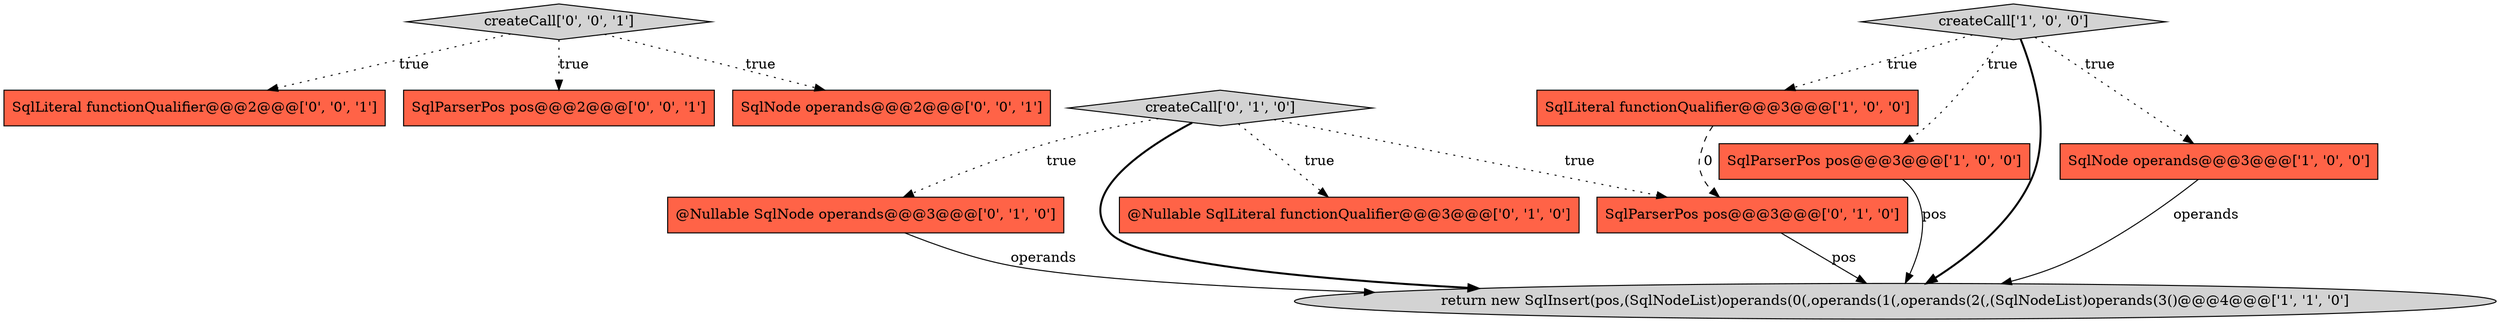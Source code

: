 digraph {
12 [style = filled, label = "SqlLiteral functionQualifier@@@2@@@['0', '0', '1']", fillcolor = tomato, shape = box image = "AAA0AAABBB3BBB"];
6 [style = filled, label = "createCall['0', '1', '0']", fillcolor = lightgray, shape = diamond image = "AAA0AAABBB2BBB"];
8 [style = filled, label = "SqlParserPos pos@@@3@@@['0', '1', '0']", fillcolor = tomato, shape = box image = "AAA1AAABBB2BBB"];
10 [style = filled, label = "SqlParserPos pos@@@2@@@['0', '0', '1']", fillcolor = tomato, shape = box image = "AAA0AAABBB3BBB"];
7 [style = filled, label = "@Nullable SqlNode operands@@@3@@@['0', '1', '0']", fillcolor = tomato, shape = box image = "AAA0AAABBB2BBB"];
9 [style = filled, label = "createCall['0', '0', '1']", fillcolor = lightgray, shape = diamond image = "AAA0AAABBB3BBB"];
11 [style = filled, label = "SqlNode operands@@@2@@@['0', '0', '1']", fillcolor = tomato, shape = box image = "AAA0AAABBB3BBB"];
3 [style = filled, label = "SqlParserPos pos@@@3@@@['1', '0', '0']", fillcolor = tomato, shape = box image = "AAA0AAABBB1BBB"];
2 [style = filled, label = "return new SqlInsert(pos,(SqlNodeList)operands(0(,operands(1(,operands(2(,(SqlNodeList)operands(3()@@@4@@@['1', '1', '0']", fillcolor = lightgray, shape = ellipse image = "AAA0AAABBB1BBB"];
1 [style = filled, label = "SqlNode operands@@@3@@@['1', '0', '0']", fillcolor = tomato, shape = box image = "AAA0AAABBB1BBB"];
4 [style = filled, label = "SqlLiteral functionQualifier@@@3@@@['1', '0', '0']", fillcolor = tomato, shape = box image = "AAA1AAABBB1BBB"];
5 [style = filled, label = "@Nullable SqlLiteral functionQualifier@@@3@@@['0', '1', '0']", fillcolor = tomato, shape = box image = "AAA0AAABBB2BBB"];
0 [style = filled, label = "createCall['1', '0', '0']", fillcolor = lightgray, shape = diamond image = "AAA0AAABBB1BBB"];
9->12 [style = dotted, label="true"];
0->3 [style = dotted, label="true"];
8->2 [style = solid, label="pos"];
0->2 [style = bold, label=""];
3->2 [style = solid, label="pos"];
4->8 [style = dashed, label="0"];
7->2 [style = solid, label="operands"];
9->10 [style = dotted, label="true"];
6->8 [style = dotted, label="true"];
1->2 [style = solid, label="operands"];
0->1 [style = dotted, label="true"];
9->11 [style = dotted, label="true"];
6->5 [style = dotted, label="true"];
0->4 [style = dotted, label="true"];
6->2 [style = bold, label=""];
6->7 [style = dotted, label="true"];
}
